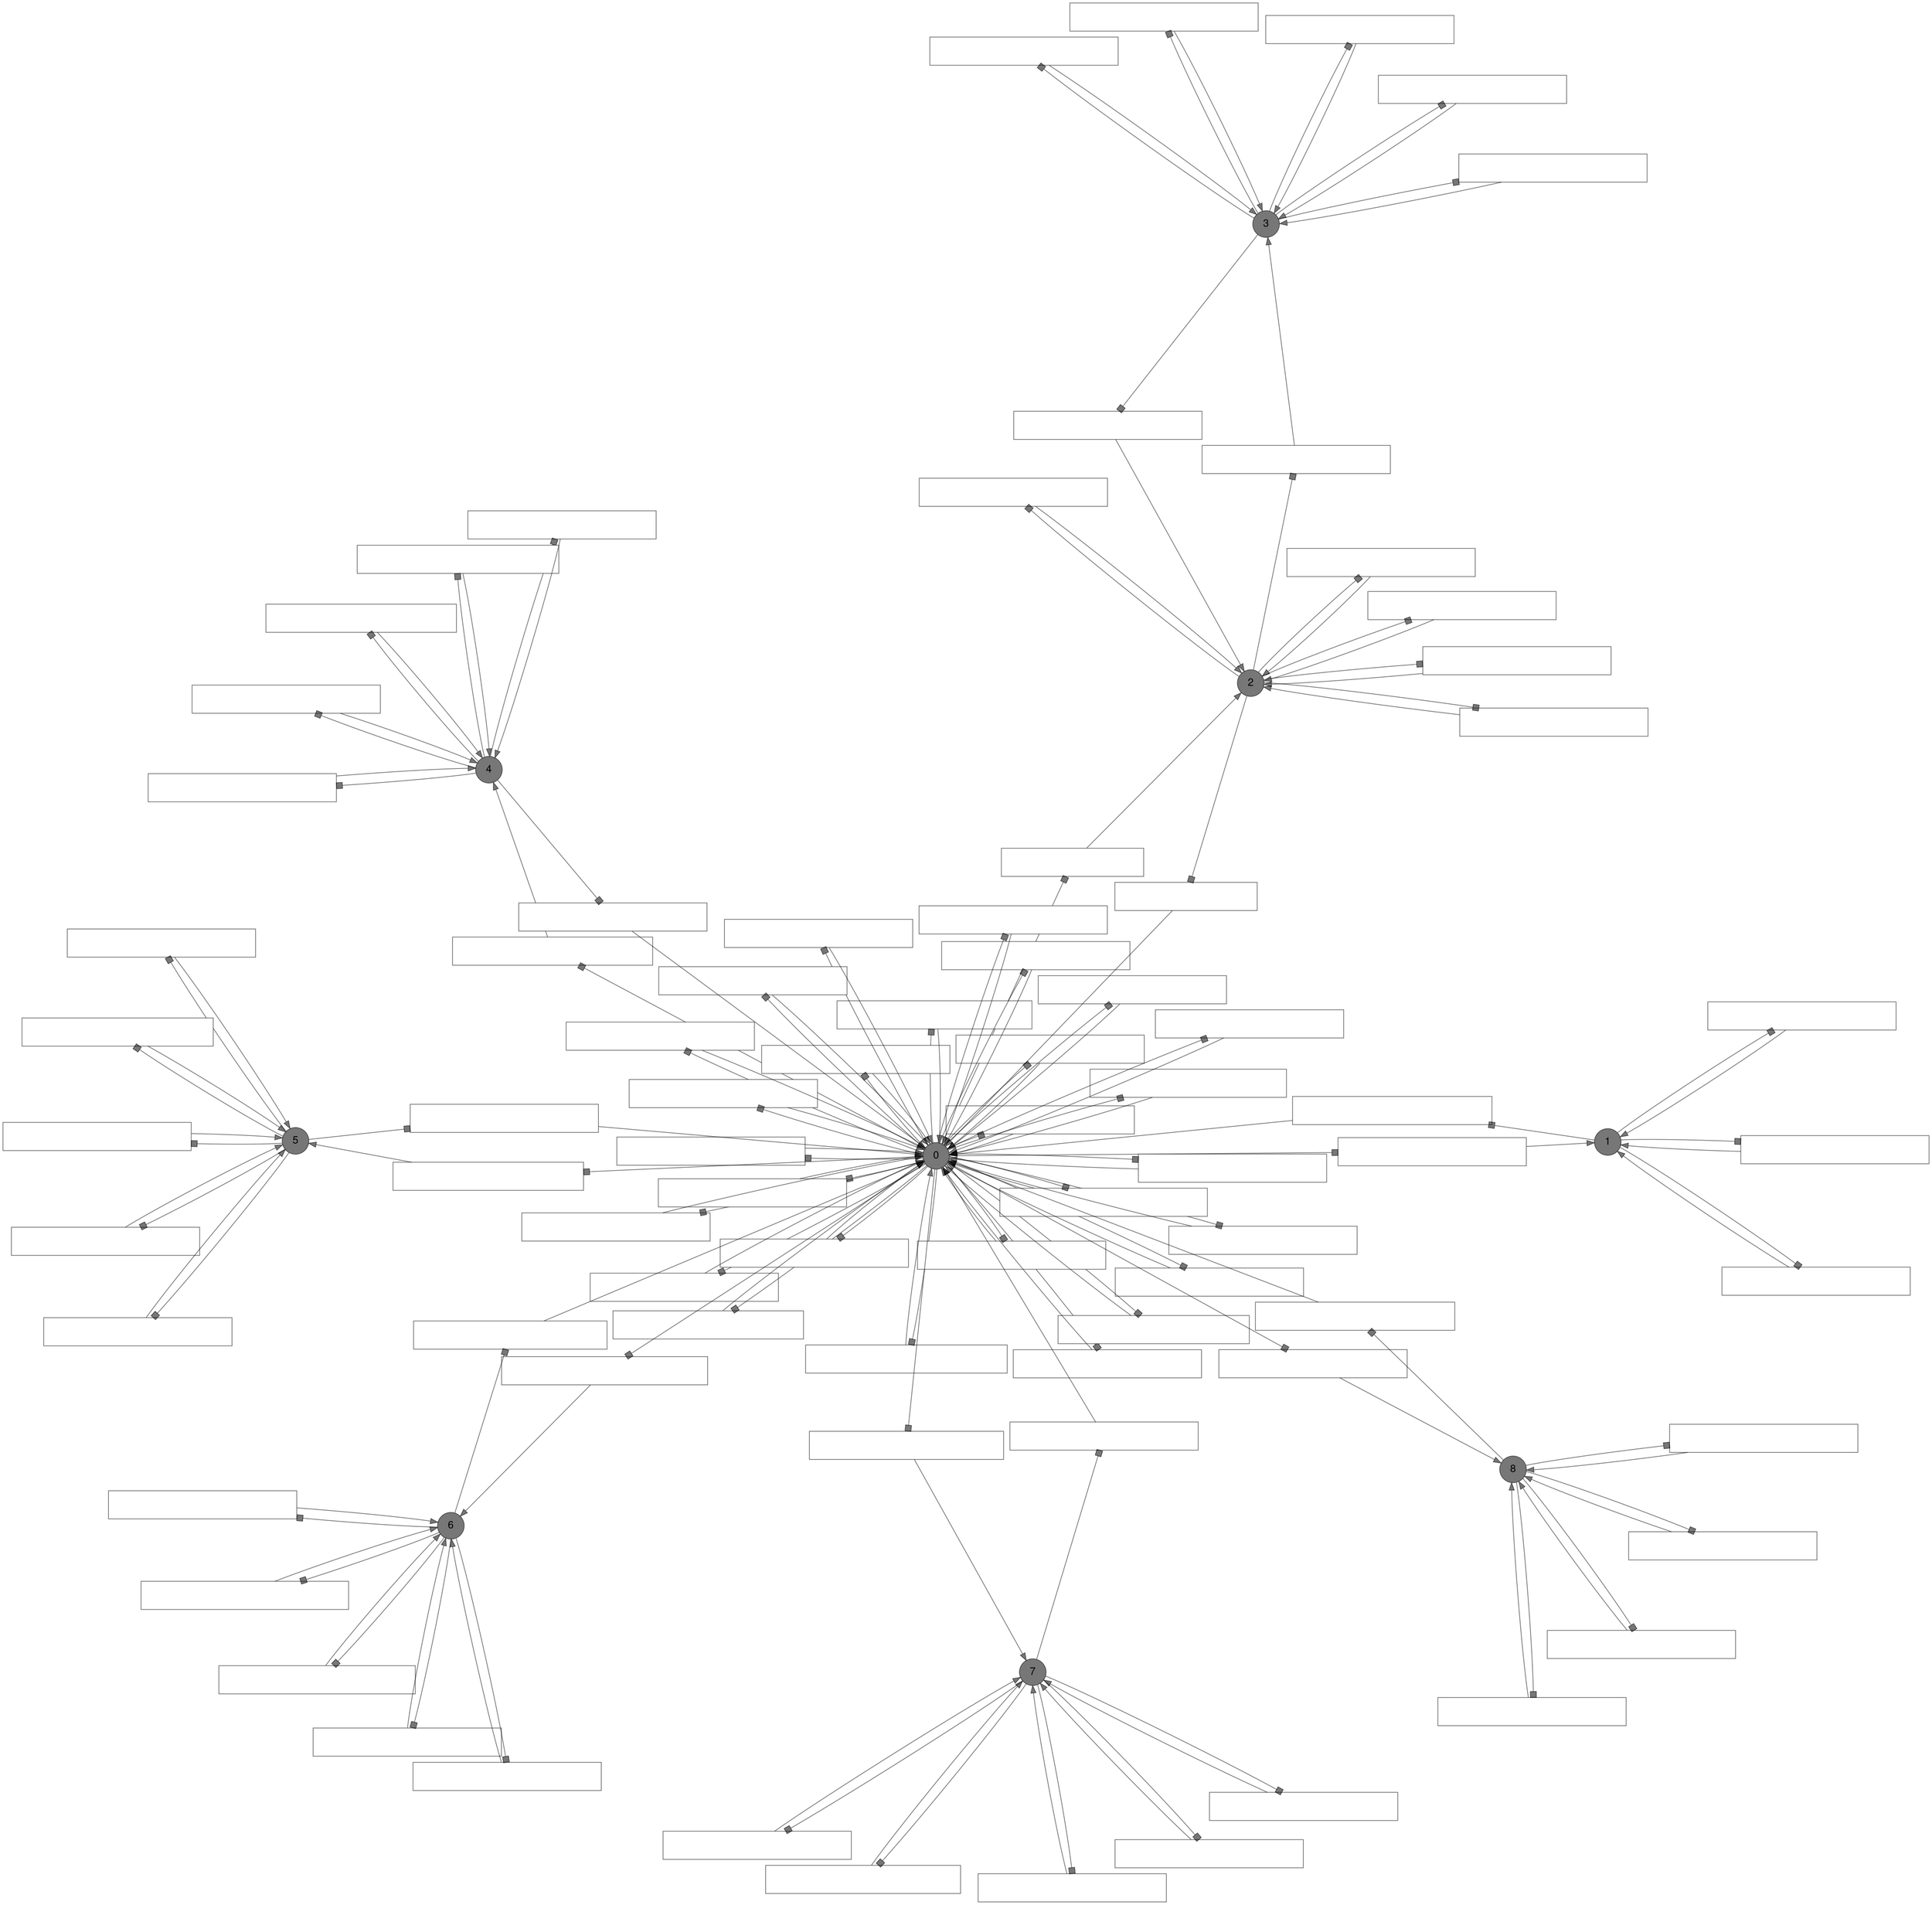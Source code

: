 digraph G {

	graph [
		layout = neato
		labelloc = b
		fontname = "Helvetica,Arial,sans-serif"
		start = regular
		normalize = 0
		overlap= prism;  // or scalexy, scale, prism, ortho, or compress

	]
	node [
		shape = circle
		style = filled
		color = "#00000088"
		fontname = "Helvetica,Arial,sans-serif"

	]
	edge [
		len = 1
		color = "#00000088"
		fontname = "Helvetica,Arial,sans-serif"
	]

	E0 [label="'click' on '#count canvas.marks'\n(/html[1]/body[1]/div[2]/div[1]/canvas[1])", shape="box", style="filled", fillcolor="#FFFFFF", fontcolor="#FFFFFF"];
	0 -> E0 [arrowhead="box"];
	E0 -> 0;

	E1 [label="'mousedown' on '#count canvas.marks'\n(/html[1]/body[1]/div[2]/div[1]/canvas[1])", shape="box", style="filled", fillcolor="#FFFFFF", fontcolor="#FFFFFF"];
	0 -> E1 [arrowhead="box"];
	E1 -> 1;

	E2 [label="'mousemove' on '#count canvas.marks'\n(/html[1]/body[1]/div[2]/div[1]/canvas[1])", shape="box", style="filled", fillcolor="#FFFFFF", fontcolor="#FFFFFF"];
	0 -> E2 [arrowhead="box"];
	E2 -> 0;

	E3 [label="'mouseout' on '#count canvas.marks'\n(/html[1]/body[1]/div[2]/div[1]/canvas[1])", shape="box", style="filled", fillcolor="#FFFFFF", fontcolor="#FFFFFF"];
	0 -> E3 [arrowhead="box"];
	E3 -> 0;

	E4 [label="'mouseenter' on '#date'\n(/html[1]/body[1]/div[2]/div[2])", shape="box", style="filled", fillcolor="#FFFFFF", fontcolor="#FFFFFF"];
	0 -> E4 [arrowhead="box"];
	E4 -> 2;

	E5 [label="'click' on '#distance canvas.marks'\n(/html[1]/body[1]/div[2]/div[3]/canvas[1])", shape="box", style="filled", fillcolor="#FFFFFF", fontcolor="#FFFFFF"];
	0 -> E5 [arrowhead="box"];
	E5 -> 0;

	E6 [label="'mousedown' on '#distance canvas.marks'\n(/html[1]/body[1]/div[2]/div[3]/canvas[1])", shape="box", style="filled", fillcolor="#FFFFFF", fontcolor="#FFFFFF"];
	0 -> E6 [arrowhead="box"];
	E6 -> 4;

	E7 [label="'mousemove' on '#distance canvas.marks'\n(/html[1]/body[1]/div[2]/div[3]/canvas[1])", shape="box", style="filled", fillcolor="#FFFFFF", fontcolor="#FFFFFF"];
	0 -> E7 [arrowhead="box"];
	E7 -> 0;

	E8 [label="'mouseout' on '#distance canvas.marks'\n(/html[1]/body[1]/div[2]/div[3]/canvas[1])", shape="box", style="filled", fillcolor="#FFFFFF", fontcolor="#FFFFFF"];
	0 -> E8 [arrowhead="box"];
	E8 -> 0;

	E9 [label="'dblclick' on '#distance canvas.marks'\n(/html[1]/body[1]/div[2]/div[3]/canvas[1])", shape="box", style="filled", fillcolor="#FFFFFF", fontcolor="#FFFFFF"];
	0 -> E9 [arrowhead="box"];
	E9 -> 0;

	E10 [label="'wheel' on '#distance canvas.marks'\n(/html[1]/body[1]/div[2]/div[3]/canvas[1])", shape="box", style="filled", fillcolor="#FFFFFF", fontcolor="#FFFFFF"];
	0 -> E10 [arrowhead="box"];
	E10 -> 0;

	E11 [label="'click' on '#arrival canvas.marks'\n(/html[1]/body[1]/div[2]/div[4]/canvas[1])", shape="box", style="filled", fillcolor="#FFFFFF", fontcolor="#FFFFFF"];
	0 -> E11 [arrowhead="box"];
	E11 -> 0;

	E12 [label="'mousedown' on '#arrival canvas.marks'\n(/html[1]/body[1]/div[2]/div[4]/canvas[1])", shape="box", style="filled", fillcolor="#FFFFFF", fontcolor="#FFFFFF"];
	0 -> E12 [arrowhead="box"];
	E12 -> 5;

	E13 [label="'mousemove' on '#arrival canvas.marks'\n(/html[1]/body[1]/div[2]/div[4]/canvas[1])", shape="box", style="filled", fillcolor="#FFFFFF", fontcolor="#FFFFFF"];
	0 -> E13 [arrowhead="box"];
	E13 -> 0;

	E14 [label="'mouseout' on '#arrival canvas.marks'\n(/html[1]/body[1]/div[2]/div[4]/canvas[1])", shape="box", style="filled", fillcolor="#FFFFFF", fontcolor="#FFFFFF"];
	0 -> E14 [arrowhead="box"];
	E14 -> 0;

	E15 [label="'dblclick' on '#arrival canvas.marks'\n(/html[1]/body[1]/div[2]/div[4]/canvas[1])", shape="box", style="filled", fillcolor="#FFFFFF", fontcolor="#FFFFFF"];
	0 -> E15 [arrowhead="box"];
	E15 -> 0;

	E16 [label="'wheel' on '#arrival canvas.marks'\n(/html[1]/body[1]/div[2]/div[4]/canvas[1])", shape="box", style="filled", fillcolor="#FFFFFF", fontcolor="#FFFFFF"];
	0 -> E16 [arrowhead="box"];
	E16 -> 0;

	E17 [label="'click' on '#departure canvas.marks'\n(/html[1]/body[1]/div[2]/div[5]/canvas[1])", shape="box", style="filled", fillcolor="#FFFFFF", fontcolor="#FFFFFF"];
	0 -> E17 [arrowhead="box"];
	E17 -> 0;

	E18 [label="'mousedown' on '#departure canvas.marks'\n(/html[1]/body[1]/div[2]/div[5]/canvas[1])", shape="box", style="filled", fillcolor="#FFFFFF", fontcolor="#FFFFFF"];
	0 -> E18 [arrowhead="box"];
	E18 -> 6;

	E19 [label="'mousemove' on '#departure canvas.marks'\n(/html[1]/body[1]/div[2]/div[5]/canvas[1])", shape="box", style="filled", fillcolor="#FFFFFF", fontcolor="#FFFFFF"];
	0 -> E19 [arrowhead="box"];
	E19 -> 0;

	E20 [label="'mouseout' on '#departure canvas.marks'\n(/html[1]/body[1]/div[2]/div[5]/canvas[1])", shape="box", style="filled", fillcolor="#FFFFFF", fontcolor="#FFFFFF"];
	0 -> E20 [arrowhead="box"];
	E20 -> 0;

	E21 [label="'dblclick' on '#departure canvas.marks'\n(/html[1]/body[1]/div[2]/div[5]/canvas[1])", shape="box", style="filled", fillcolor="#FFFFFF", fontcolor="#FFFFFF"];
	0 -> E21 [arrowhead="box"];
	E21 -> 0;

	E22 [label="'wheel' on '#departure canvas.marks'\n(/html[1]/body[1]/div[2]/div[5]/canvas[1])", shape="box", style="filled", fillcolor="#FFFFFF", fontcolor="#FFFFFF"];
	0 -> E22 [arrowhead="box"];
	E22 -> 0;

	E23 [label="'click' on '#airtime canvas.marks'\n(/html[1]/body[1]/div[2]/div[6]/canvas[1])", shape="box", style="filled", fillcolor="#FFFFFF", fontcolor="#FFFFFF"];
	0 -> E23 [arrowhead="box"];
	E23 -> 0;

	E24 [label="'mousedown' on '#airtime canvas.marks'\n(/html[1]/body[1]/div[2]/div[6]/canvas[1])", shape="box", style="filled", fillcolor="#FFFFFF", fontcolor="#FFFFFF"];
	0 -> E24 [arrowhead="box"];
	E24 -> 7;

	E25 [label="'mousemove' on '#airtime canvas.marks'\n(/html[1]/body[1]/div[2]/div[6]/canvas[1])", shape="box", style="filled", fillcolor="#FFFFFF", fontcolor="#FFFFFF"];
	0 -> E25 [arrowhead="box"];
	E25 -> 0;

	E26 [label="'mouseout' on '#airtime canvas.marks'\n(/html[1]/body[1]/div[2]/div[6]/canvas[1])", shape="box", style="filled", fillcolor="#FFFFFF", fontcolor="#FFFFFF"];
	0 -> E26 [arrowhead="box"];
	E26 -> 0;

	E27 [label="'dblclick' on '#airtime canvas.marks'\n(/html[1]/body[1]/div[2]/div[6]/canvas[1])", shape="box", style="filled", fillcolor="#FFFFFF", fontcolor="#FFFFFF"];
	0 -> E27 [arrowhead="box"];
	E27 -> 0;

	E28 [label="'wheel' on '#airtime canvas.marks'\n(/html[1]/body[1]/div[2]/div[6]/canvas[1])", shape="box", style="filled", fillcolor="#FFFFFF", fontcolor="#FFFFFF"];
	0 -> E28 [arrowhead="box"];
	E28 -> 0;

	E29 [label="'click' on '#delay canvas.marks'\n(/html[1]/body[1]/div[2]/div[7]/canvas[1])", shape="box", style="filled", fillcolor="#FFFFFF", fontcolor="#FFFFFF"];
	0 -> E29 [arrowhead="box"];
	E29 -> 0;

	E30 [label="'mousedown' on '#delay canvas.marks'\n(/html[1]/body[1]/div[2]/div[7]/canvas[1])", shape="box", style="filled", fillcolor="#FFFFFF", fontcolor="#FFFFFF"];
	0 -> E30 [arrowhead="box"];
	E30 -> 8;

	E31 [label="'mousemove' on '#delay canvas.marks'\n(/html[1]/body[1]/div[2]/div[7]/canvas[1])", shape="box", style="filled", fillcolor="#FFFFFF", fontcolor="#FFFFFF"];
	0 -> E31 [arrowhead="box"];
	E31 -> 0;

	E32 [label="'mouseout' on '#delay canvas.marks'\n(/html[1]/body[1]/div[2]/div[7]/canvas[1])", shape="box", style="filled", fillcolor="#FFFFFF", fontcolor="#FFFFFF"];
	0 -> E32 [arrowhead="box"];
	E32 -> 0;

	E33 [label="'dblclick' on '#delay canvas.marks'\n(/html[1]/body[1]/div[2]/div[7]/canvas[1])", shape="box", style="filled", fillcolor="#FFFFFF", fontcolor="#FFFFFF"];
	0 -> E33 [arrowhead="box"];
	E33 -> 0;

	E34 [label="'click' on '#count canvas.marks'\n(/html[1]/body[1]/div[2]/div[1]/canvas[1])", shape="box", style="filled", fillcolor="#FFFFFF", fontcolor="#FFFFFF"];
	1 -> E34 [arrowhead="box"];
	E34 -> 1;

	E35 [label="'mousemove' on '#count canvas.marks'\n(/html[1]/body[1]/div[2]/div[1]/canvas[1])", shape="box", style="filled", fillcolor="#FFFFFF", fontcolor="#FFFFFF"];
	1 -> E35 [arrowhead="box"];
	E35 -> 1;

	E36 [label="'mouseout' on '#count canvas.marks'\n(/html[1]/body[1]/div[2]/div[1]/canvas[1])", shape="box", style="filled", fillcolor="#FFFFFF", fontcolor="#FFFFFF"];
	1 -> E36 [arrowhead="box"];
	E36 -> 1;

	E37 [label="'facsimile_back' on '#count canvas.marks'\n(/html[1]/body[1]/div[2]/div[1]/canvas[1])", shape="box", style="filled", fillcolor="#FFFFFF", fontcolor="#FFFFFF"];
	1 -> E37 [arrowhead="box"];
	E37 -> 0;

	E38 [label="'click' on '#date canvas.marks'\n(/html[1]/body[1]/div[2]/div[2]/canvas[1])", shape="box", style="filled", fillcolor="#FFFFFF", fontcolor="#FFFFFF"];
	2 -> E38 [arrowhead="box"];
	E38 -> 2;

	E39 [label="'mousedown' on '#date canvas.marks'\n(/html[1]/body[1]/div[2]/div[2]/canvas[1])", shape="box", style="filled", fillcolor="#FFFFFF", fontcolor="#FFFFFF"];
	2 -> E39 [arrowhead="box"];
	E39 -> 3;

	E40 [label="'mousemove' on '#date canvas.marks'\n(/html[1]/body[1]/div[2]/div[2]/canvas[1])", shape="box", style="filled", fillcolor="#FFFFFF", fontcolor="#FFFFFF"];
	2 -> E40 [arrowhead="box"];
	E40 -> 2;

	E41 [label="'mouseout' on '#date canvas.marks'\n(/html[1]/body[1]/div[2]/div[2]/canvas[1])", shape="box", style="filled", fillcolor="#FFFFFF", fontcolor="#FFFFFF"];
	2 -> E41 [arrowhead="box"];
	E41 -> 2;

	E42 [label="'dblclick' on '#date canvas.marks'\n(/html[1]/body[1]/div[2]/div[2]/canvas[1])", shape="box", style="filled", fillcolor="#FFFFFF", fontcolor="#FFFFFF"];
	2 -> E42 [arrowhead="box"];
	E42 -> 2;

	E43 [label="'wheel' on '#date canvas.marks'\n(/html[1]/body[1]/div[2]/div[2]/canvas[1])", shape="box", style="filled", fillcolor="#FFFFFF", fontcolor="#FFFFFF"];
	2 -> E43 [arrowhead="box"];
	E43 -> 2;

	E44 [label="'facsimile_back' on '#date'\n(/html[1]/body[1]/div[2]/div[2])", shape="box", style="filled", fillcolor="#FFFFFF", fontcolor="#FFFFFF"];
	2 -> E44 [arrowhead="box"];
	E44 -> 0;

	E45 [label="'click' on '#date canvas.marks'\n(/html[1]/body[1]/div[2]/div[2]/canvas[1])", shape="box", style="filled", fillcolor="#FFFFFF", fontcolor="#FFFFFF"];
	3 -> E45 [arrowhead="box"];
	E45 -> 3;

	E46 [label="'mousemove' on '#date canvas.marks'\n(/html[1]/body[1]/div[2]/div[2]/canvas[1])", shape="box", style="filled", fillcolor="#FFFFFF", fontcolor="#FFFFFF"];
	3 -> E46 [arrowhead="box"];
	E46 -> 3;

	E47 [label="'mouseout' on '#date canvas.marks'\n(/html[1]/body[1]/div[2]/div[2]/canvas[1])", shape="box", style="filled", fillcolor="#FFFFFF", fontcolor="#FFFFFF"];
	3 -> E47 [arrowhead="box"];
	E47 -> 3;

	E48 [label="'mouseup' on '#date canvas.marks'\n(/html[1]/body[1]/div[2]/div[2]/canvas[1])", shape="box", style="filled", fillcolor="#FFFFFF", fontcolor="#FFFFFF"];
	3 -> E48 [arrowhead="box"];
	E48 -> 2;

	E49 [label="'dblclick' on '#date canvas.marks'\n(/html[1]/body[1]/div[2]/div[2]/canvas[1])", shape="box", style="filled", fillcolor="#FFFFFF", fontcolor="#FFFFFF"];
	3 -> E49 [arrowhead="box"];
	E49 -> 3;

	E50 [label="'wheel' on '#date canvas.marks'\n(/html[1]/body[1]/div[2]/div[2]/canvas[1])", shape="box", style="filled", fillcolor="#FFFFFF", fontcolor="#FFFFFF"];
	3 -> E50 [arrowhead="box"];
	E50 -> 3;

	E51 [label="'click' on '#distance canvas.marks'\n(/html[1]/body[1]/div[2]/div[3]/canvas[1])", shape="box", style="filled", fillcolor="#FFFFFF", fontcolor="#FFFFFF"];
	4 -> E51 [arrowhead="box"];
	E51 -> 4;

	E52 [label="'mousemove' on '#distance canvas.marks'\n(/html[1]/body[1]/div[2]/div[3]/canvas[1])", shape="box", style="filled", fillcolor="#FFFFFF", fontcolor="#FFFFFF"];
	4 -> E52 [arrowhead="box"];
	E52 -> 4;

	E53 [label="'mouseout' on '#distance canvas.marks'\n(/html[1]/body[1]/div[2]/div[3]/canvas[1])", shape="box", style="filled", fillcolor="#FFFFFF", fontcolor="#FFFFFF"];
	4 -> E53 [arrowhead="box"];
	E53 -> 4;

	E54 [label="'mouseup' on '#distance canvas.marks'\n(/html[1]/body[1]/div[2]/div[3]/canvas[1])", shape="box", style="filled", fillcolor="#FFFFFF", fontcolor="#FFFFFF"];
	4 -> E54 [arrowhead="box"];
	E54 -> 0;

	E55 [label="'dblclick' on '#distance canvas.marks'\n(/html[1]/body[1]/div[2]/div[3]/canvas[1])", shape="box", style="filled", fillcolor="#FFFFFF", fontcolor="#FFFFFF"];
	4 -> E55 [arrowhead="box"];
	E55 -> 4;

	E56 [label="'wheel' on '#distance canvas.marks'\n(/html[1]/body[1]/div[2]/div[3]/canvas[1])", shape="box", style="filled", fillcolor="#FFFFFF", fontcolor="#FFFFFF"];
	4 -> E56 [arrowhead="box"];
	E56 -> 4;

	E57 [label="'click' on '#arrival canvas.marks'\n(/html[1]/body[1]/div[2]/div[4]/canvas[1])", shape="box", style="filled", fillcolor="#FFFFFF", fontcolor="#FFFFFF"];
	5 -> E57 [arrowhead="box"];
	E57 -> 5;

	E58 [label="'mousemove' on '#arrival canvas.marks'\n(/html[1]/body[1]/div[2]/div[4]/canvas[1])", shape="box", style="filled", fillcolor="#FFFFFF", fontcolor="#FFFFFF"];
	5 -> E58 [arrowhead="box"];
	E58 -> 5;

	E59 [label="'mouseout' on '#arrival canvas.marks'\n(/html[1]/body[1]/div[2]/div[4]/canvas[1])", shape="box", style="filled", fillcolor="#FFFFFF", fontcolor="#FFFFFF"];
	5 -> E59 [arrowhead="box"];
	E59 -> 5;

	E60 [label="'mouseup' on '#arrival canvas.marks'\n(/html[1]/body[1]/div[2]/div[4]/canvas[1])", shape="box", style="filled", fillcolor="#FFFFFF", fontcolor="#FFFFFF"];
	5 -> E60 [arrowhead="box"];
	E60 -> 0;

	E61 [label="'dblclick' on '#arrival canvas.marks'\n(/html[1]/body[1]/div[2]/div[4]/canvas[1])", shape="box", style="filled", fillcolor="#FFFFFF", fontcolor="#FFFFFF"];
	5 -> E61 [arrowhead="box"];
	E61 -> 5;

	E62 [label="'wheel' on '#arrival canvas.marks'\n(/html[1]/body[1]/div[2]/div[4]/canvas[1])", shape="box", style="filled", fillcolor="#FFFFFF", fontcolor="#FFFFFF"];
	5 -> E62 [arrowhead="box"];
	E62 -> 5;

	E63 [label="'click' on '#departure canvas.marks'\n(/html[1]/body[1]/div[2]/div[5]/canvas[1])", shape="box", style="filled", fillcolor="#FFFFFF", fontcolor="#FFFFFF"];
	6 -> E63 [arrowhead="box"];
	E63 -> 6;

	E64 [label="'mousemove' on '#departure canvas.marks'\n(/html[1]/body[1]/div[2]/div[5]/canvas[1])", shape="box", style="filled", fillcolor="#FFFFFF", fontcolor="#FFFFFF"];
	6 -> E64 [arrowhead="box"];
	E64 -> 6;

	E65 [label="'mouseout' on '#departure canvas.marks'\n(/html[1]/body[1]/div[2]/div[5]/canvas[1])", shape="box", style="filled", fillcolor="#FFFFFF", fontcolor="#FFFFFF"];
	6 -> E65 [arrowhead="box"];
	E65 -> 6;

	E66 [label="'mouseup' on '#departure canvas.marks'\n(/html[1]/body[1]/div[2]/div[5]/canvas[1])", shape="box", style="filled", fillcolor="#FFFFFF", fontcolor="#FFFFFF"];
	6 -> E66 [arrowhead="box"];
	E66 -> 0;

	E67 [label="'dblclick' on '#departure canvas.marks'\n(/html[1]/body[1]/div[2]/div[5]/canvas[1])", shape="box", style="filled", fillcolor="#FFFFFF", fontcolor="#FFFFFF"];
	6 -> E67 [arrowhead="box"];
	E67 -> 6;

	E68 [label="'wheel' on '#departure canvas.marks'\n(/html[1]/body[1]/div[2]/div[5]/canvas[1])", shape="box", style="filled", fillcolor="#FFFFFF", fontcolor="#FFFFFF"];
	6 -> E68 [arrowhead="box"];
	E68 -> 6;

	E69 [label="'click' on '#airtime canvas.marks'\n(/html[1]/body[1]/div[2]/div[6]/canvas[1])", shape="box", style="filled", fillcolor="#FFFFFF", fontcolor="#FFFFFF"];
	7 -> E69 [arrowhead="box"];
	E69 -> 7;

	E70 [label="'mousemove' on '#airtime canvas.marks'\n(/html[1]/body[1]/div[2]/div[6]/canvas[1])", shape="box", style="filled", fillcolor="#FFFFFF", fontcolor="#FFFFFF"];
	7 -> E70 [arrowhead="box"];
	E70 -> 7;

	E71 [label="'mouseout' on '#airtime canvas.marks'\n(/html[1]/body[1]/div[2]/div[6]/canvas[1])", shape="box", style="filled", fillcolor="#FFFFFF", fontcolor="#FFFFFF"];
	7 -> E71 [arrowhead="box"];
	E71 -> 7;

	E72 [label="'mouseup' on '#airtime canvas.marks'\n(/html[1]/body[1]/div[2]/div[6]/canvas[1])", shape="box", style="filled", fillcolor="#FFFFFF", fontcolor="#FFFFFF"];
	7 -> E72 [arrowhead="box"];
	E72 -> 0;

	E73 [label="'dblclick' on '#airtime canvas.marks'\n(/html[1]/body[1]/div[2]/div[6]/canvas[1])", shape="box", style="filled", fillcolor="#FFFFFF", fontcolor="#FFFFFF"];
	7 -> E73 [arrowhead="box"];
	E73 -> 7;

	E74 [label="'wheel' on '#airtime canvas.marks'\n(/html[1]/body[1]/div[2]/div[6]/canvas[1])", shape="box", style="filled", fillcolor="#FFFFFF", fontcolor="#FFFFFF"];
	7 -> E74 [arrowhead="box"];
	E74 -> 7;

	E75 [label="'click' on '#delay canvas.marks'\n(/html[1]/body[1]/div[2]/div[7]/canvas[1])", shape="box", style="filled", fillcolor="#FFFFFF", fontcolor="#FFFFFF"];
	8 -> E75 [arrowhead="box"];
	E75 -> 8;

	E76 [label="'mousemove' on '#delay canvas.marks'\n(/html[1]/body[1]/div[2]/div[7]/canvas[1])", shape="box", style="filled", fillcolor="#FFFFFF", fontcolor="#FFFFFF"];
	8 -> E76 [arrowhead="box"];
	E76 -> 8;

	E77 [label="'mouseout' on '#delay canvas.marks'\n(/html[1]/body[1]/div[2]/div[7]/canvas[1])", shape="box", style="filled", fillcolor="#FFFFFF", fontcolor="#FFFFFF"];
	8 -> E77 [arrowhead="box"];
	E77 -> 8;

	E78 [label="'dblclick' on '#delay canvas.marks'\n(/html[1]/body[1]/div[2]/div[7]/canvas[1])", shape="box", style="filled", fillcolor="#FFFFFF", fontcolor="#FFFFFF"];
	8 -> E78 [arrowhead="box"];
	E78 -> 8;

	E79 [label="'facsimile_back' on '#delay canvas.marks'\n(/html[1]/body[1]/div[2]/div[7]/canvas[1])", shape="box", style="filled", fillcolor="#FFFFFF", fontcolor="#FFFFFF"];
	8 -> E79 [arrowhead="box"];
	E79 -> 0;

}